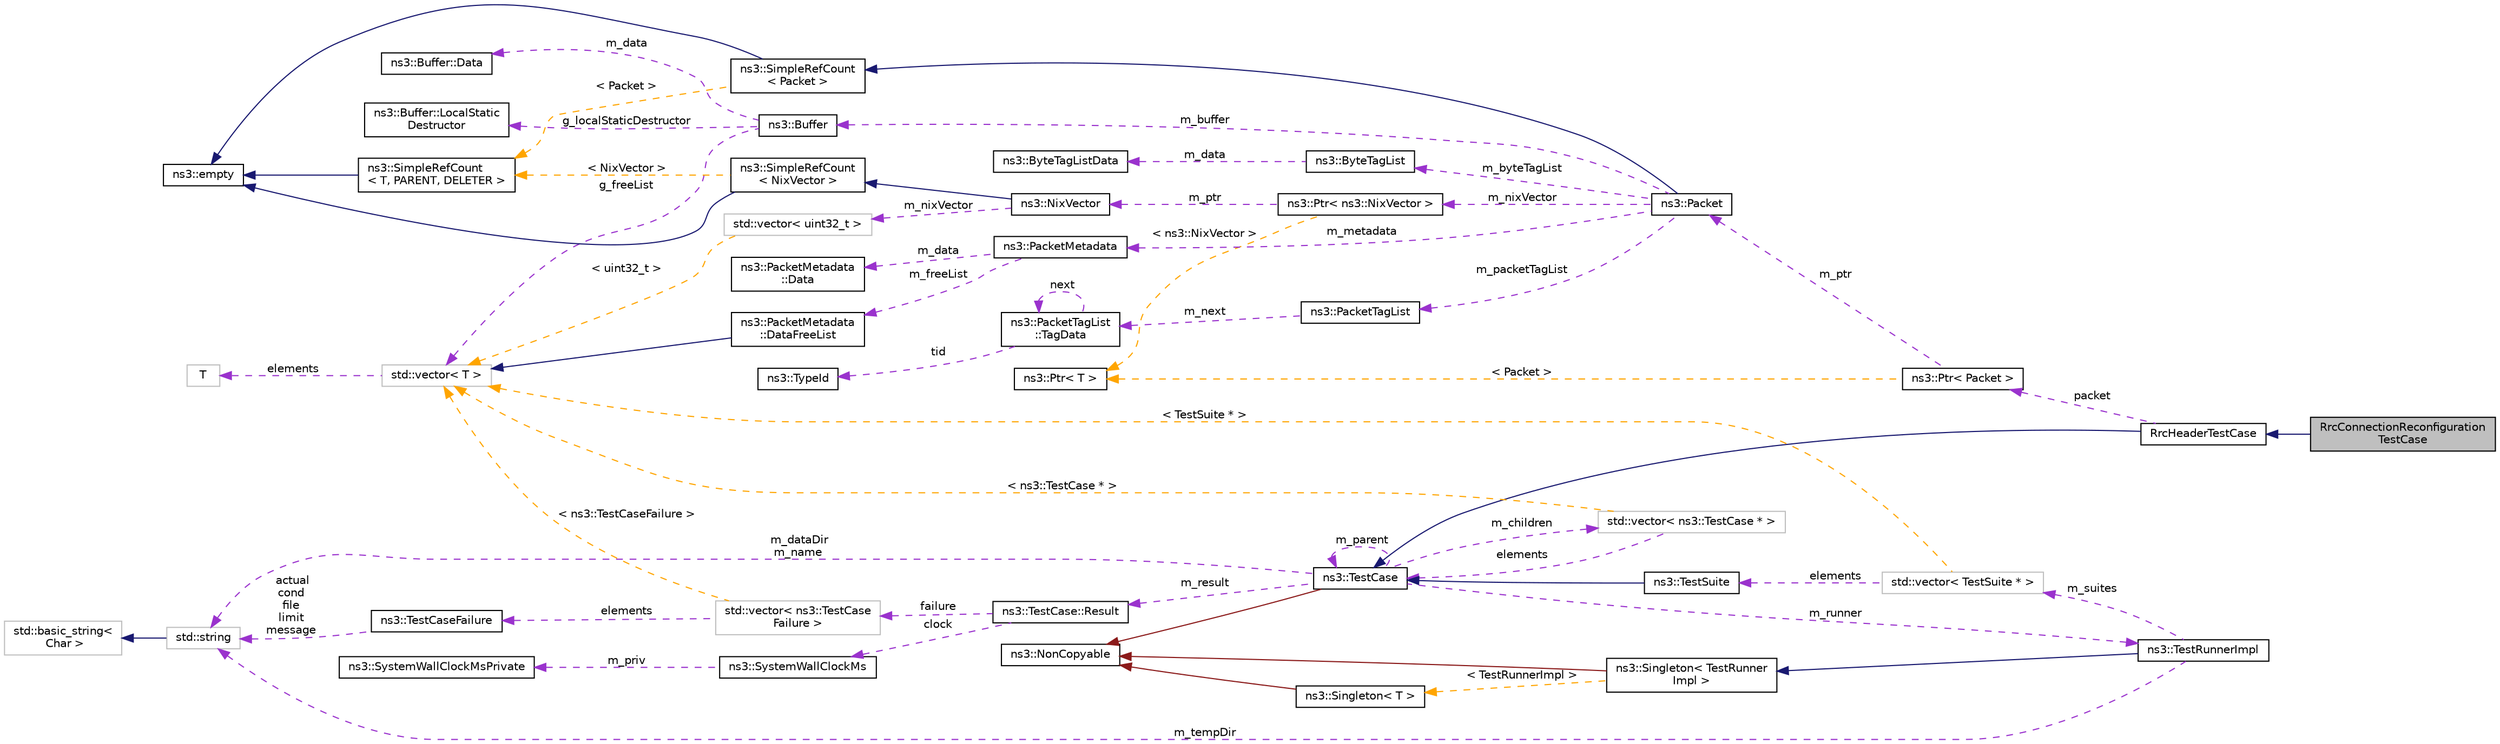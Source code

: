digraph "RrcConnectionReconfigurationTestCase"
{
 // LATEX_PDF_SIZE
  edge [fontname="Helvetica",fontsize="10",labelfontname="Helvetica",labelfontsize="10"];
  node [fontname="Helvetica",fontsize="10",shape=record];
  rankdir="LR";
  Node1 [label="RrcConnectionReconfiguration\lTestCase",height=0.2,width=0.4,color="black", fillcolor="grey75", style="filled", fontcolor="black",tooltip="Rrc Connection Reconfiguration Test Case."];
  Node2 -> Node1 [dir="back",color="midnightblue",fontsize="10",style="solid",fontname="Helvetica"];
  Node2 [label="RrcHeaderTestCase",height=0.2,width=0.4,color="black", fillcolor="white", style="filled",URL="$class_rrc_header_test_case.html",tooltip="This class provides common functions to be inherited by the children TestCases."];
  Node3 -> Node2 [dir="back",color="midnightblue",fontsize="10",style="solid",fontname="Helvetica"];
  Node3 [label="ns3::TestCase",height=0.2,width=0.4,color="black", fillcolor="white", style="filled",URL="$classns3_1_1_test_case.html",tooltip="encapsulates test code"];
  Node4 -> Node3 [dir="back",color="firebrick4",fontsize="10",style="solid",fontname="Helvetica"];
  Node4 [label="ns3::NonCopyable",height=0.2,width=0.4,color="black", fillcolor="white", style="filled",URL="$classns3_1_1_non_copyable.html",tooltip="A base class for (non-Singleton) objects which shouldn't be copied."];
  Node5 -> Node3 [dir="back",color="darkorchid3",fontsize="10",style="dashed",label=" m_children" ,fontname="Helvetica"];
  Node5 [label="std::vector\< ns3::TestCase * \>",height=0.2,width=0.4,color="grey75", fillcolor="white", style="filled",tooltip=" "];
  Node3 -> Node5 [dir="back",color="darkorchid3",fontsize="10",style="dashed",label=" elements" ,fontname="Helvetica"];
  Node6 -> Node5 [dir="back",color="orange",fontsize="10",style="dashed",label=" \< ns3::TestCase * \>" ,fontname="Helvetica"];
  Node6 [label="std::vector\< T \>",height=0.2,width=0.4,color="grey75", fillcolor="white", style="filled",tooltip=" "];
  Node7 -> Node6 [dir="back",color="darkorchid3",fontsize="10",style="dashed",label=" elements" ,fontname="Helvetica"];
  Node7 [label="T",height=0.2,width=0.4,color="grey75", fillcolor="white", style="filled",tooltip=" "];
  Node8 -> Node3 [dir="back",color="darkorchid3",fontsize="10",style="dashed",label=" m_dataDir\nm_name" ,fontname="Helvetica"];
  Node8 [label="std::string",height=0.2,width=0.4,color="grey75", fillcolor="white", style="filled",tooltip=" "];
  Node9 -> Node8 [dir="back",color="midnightblue",fontsize="10",style="solid",fontname="Helvetica"];
  Node9 [label="std::basic_string\<\l Char \>",height=0.2,width=0.4,color="grey75", fillcolor="white", style="filled",tooltip=" "];
  Node10 -> Node3 [dir="back",color="darkorchid3",fontsize="10",style="dashed",label=" m_runner" ,fontname="Helvetica"];
  Node10 [label="ns3::TestRunnerImpl",height=0.2,width=0.4,color="black", fillcolor="white", style="filled",URL="$classns3_1_1_test_runner_impl.html",tooltip="Container for all tests."];
  Node11 -> Node10 [dir="back",color="midnightblue",fontsize="10",style="solid",fontname="Helvetica"];
  Node11 [label="ns3::Singleton\< TestRunner\lImpl \>",height=0.2,width=0.4,color="black", fillcolor="white", style="filled",URL="$classns3_1_1_singleton.html",tooltip=" "];
  Node4 -> Node11 [dir="back",color="firebrick4",fontsize="10",style="solid",fontname="Helvetica"];
  Node12 -> Node11 [dir="back",color="orange",fontsize="10",style="dashed",label=" \< TestRunnerImpl \>" ,fontname="Helvetica"];
  Node12 [label="ns3::Singleton\< T \>",height=0.2,width=0.4,color="black", fillcolor="white", style="filled",URL="$classns3_1_1_singleton.html",tooltip="A template singleton."];
  Node4 -> Node12 [dir="back",color="firebrick4",fontsize="10",style="solid",fontname="Helvetica"];
  Node13 -> Node10 [dir="back",color="darkorchid3",fontsize="10",style="dashed",label=" m_suites" ,fontname="Helvetica"];
  Node13 [label="std::vector\< TestSuite * \>",height=0.2,width=0.4,color="grey75", fillcolor="white", style="filled",tooltip=" "];
  Node14 -> Node13 [dir="back",color="darkorchid3",fontsize="10",style="dashed",label=" elements" ,fontname="Helvetica"];
  Node14 [label="ns3::TestSuite",height=0.2,width=0.4,color="black", fillcolor="white", style="filled",URL="$classns3_1_1_test_suite.html",tooltip="A suite of tests to run."];
  Node3 -> Node14 [dir="back",color="midnightblue",fontsize="10",style="solid",fontname="Helvetica"];
  Node6 -> Node13 [dir="back",color="orange",fontsize="10",style="dashed",label=" \< TestSuite * \>" ,fontname="Helvetica"];
  Node8 -> Node10 [dir="back",color="darkorchid3",fontsize="10",style="dashed",label=" m_tempDir" ,fontname="Helvetica"];
  Node3 -> Node3 [dir="back",color="darkorchid3",fontsize="10",style="dashed",label=" m_parent" ,fontname="Helvetica"];
  Node15 -> Node3 [dir="back",color="darkorchid3",fontsize="10",style="dashed",label=" m_result" ,fontname="Helvetica"];
  Node15 [label="ns3::TestCase::Result",height=0.2,width=0.4,color="black", fillcolor="white", style="filled",URL="$structns3_1_1_test_case_1_1_result.html",tooltip="Container for results from a TestCase."];
  Node16 -> Node15 [dir="back",color="darkorchid3",fontsize="10",style="dashed",label=" failure" ,fontname="Helvetica"];
  Node16 [label="std::vector\< ns3::TestCase\lFailure \>",height=0.2,width=0.4,color="grey75", fillcolor="white", style="filled",tooltip=" "];
  Node17 -> Node16 [dir="back",color="darkorchid3",fontsize="10",style="dashed",label=" elements" ,fontname="Helvetica"];
  Node17 [label="ns3::TestCaseFailure",height=0.2,width=0.4,color="black", fillcolor="white", style="filled",URL="$structns3_1_1_test_case_failure.html",tooltip="Container for details of a test failure."];
  Node8 -> Node17 [dir="back",color="darkorchid3",fontsize="10",style="dashed",label=" actual\ncond\nfile\nlimit\nmessage" ,fontname="Helvetica"];
  Node6 -> Node16 [dir="back",color="orange",fontsize="10",style="dashed",label=" \< ns3::TestCaseFailure \>" ,fontname="Helvetica"];
  Node18 -> Node15 [dir="back",color="darkorchid3",fontsize="10",style="dashed",label=" clock" ,fontname="Helvetica"];
  Node18 [label="ns3::SystemWallClockMs",height=0.2,width=0.4,color="black", fillcolor="white", style="filled",URL="$classns3_1_1_system_wall_clock_ms.html",tooltip="Measure elapsed wall clock time in milliseconds."];
  Node19 -> Node18 [dir="back",color="darkorchid3",fontsize="10",style="dashed",label=" m_priv" ,fontname="Helvetica"];
  Node19 [label="ns3::SystemWallClockMsPrivate",height=0.2,width=0.4,color="black", fillcolor="white", style="filled",URL="$classns3_1_1_system_wall_clock_ms_private.html",tooltip="System-dependent implementation for SystemWallClockMs."];
  Node20 -> Node2 [dir="back",color="darkorchid3",fontsize="10",style="dashed",label=" packet" ,fontname="Helvetica"];
  Node20 [label="ns3::Ptr\< Packet \>",height=0.2,width=0.4,color="black", fillcolor="white", style="filled",URL="$classns3_1_1_ptr.html",tooltip=" "];
  Node21 -> Node20 [dir="back",color="darkorchid3",fontsize="10",style="dashed",label=" m_ptr" ,fontname="Helvetica"];
  Node21 [label="ns3::Packet",height=0.2,width=0.4,color="black", fillcolor="white", style="filled",URL="$classns3_1_1_packet.html",tooltip="network packets"];
  Node22 -> Node21 [dir="back",color="midnightblue",fontsize="10",style="solid",fontname="Helvetica"];
  Node22 [label="ns3::SimpleRefCount\l\< Packet \>",height=0.2,width=0.4,color="black", fillcolor="white", style="filled",URL="$classns3_1_1_simple_ref_count.html",tooltip=" "];
  Node23 -> Node22 [dir="back",color="midnightblue",fontsize="10",style="solid",fontname="Helvetica"];
  Node23 [label="ns3::empty",height=0.2,width=0.4,color="black", fillcolor="white", style="filled",URL="$classns3_1_1empty.html",tooltip="make Callback use a separate empty type"];
  Node24 -> Node22 [dir="back",color="orange",fontsize="10",style="dashed",label=" \< Packet \>" ,fontname="Helvetica"];
  Node24 [label="ns3::SimpleRefCount\l\< T, PARENT, DELETER \>",height=0.2,width=0.4,color="black", fillcolor="white", style="filled",URL="$classns3_1_1_simple_ref_count.html",tooltip="A template-based reference counting class."];
  Node23 -> Node24 [dir="back",color="midnightblue",fontsize="10",style="solid",fontname="Helvetica"];
  Node25 -> Node21 [dir="back",color="darkorchid3",fontsize="10",style="dashed",label=" m_nixVector" ,fontname="Helvetica"];
  Node25 [label="ns3::Ptr\< ns3::NixVector \>",height=0.2,width=0.4,color="black", fillcolor="white", style="filled",URL="$classns3_1_1_ptr.html",tooltip=" "];
  Node26 -> Node25 [dir="back",color="darkorchid3",fontsize="10",style="dashed",label=" m_ptr" ,fontname="Helvetica"];
  Node26 [label="ns3::NixVector",height=0.2,width=0.4,color="black", fillcolor="white", style="filled",URL="$classns3_1_1_nix_vector.html",tooltip="Neighbor-index data structure for nix-vector routing."];
  Node27 -> Node26 [dir="back",color="midnightblue",fontsize="10",style="solid",fontname="Helvetica"];
  Node27 [label="ns3::SimpleRefCount\l\< NixVector \>",height=0.2,width=0.4,color="black", fillcolor="white", style="filled",URL="$classns3_1_1_simple_ref_count.html",tooltip=" "];
  Node23 -> Node27 [dir="back",color="midnightblue",fontsize="10",style="solid",fontname="Helvetica"];
  Node24 -> Node27 [dir="back",color="orange",fontsize="10",style="dashed",label=" \< NixVector \>" ,fontname="Helvetica"];
  Node28 -> Node26 [dir="back",color="darkorchid3",fontsize="10",style="dashed",label=" m_nixVector" ,fontname="Helvetica"];
  Node28 [label="std::vector\< uint32_t \>",height=0.2,width=0.4,color="grey75", fillcolor="white", style="filled",tooltip=" "];
  Node6 -> Node28 [dir="back",color="orange",fontsize="10",style="dashed",label=" \< uint32_t \>" ,fontname="Helvetica"];
  Node29 -> Node25 [dir="back",color="orange",fontsize="10",style="dashed",label=" \< ns3::NixVector \>" ,fontname="Helvetica"];
  Node29 [label="ns3::Ptr\< T \>",height=0.2,width=0.4,color="black", fillcolor="white", style="filled",URL="$classns3_1_1_ptr.html",tooltip="Smart pointer class similar to boost::intrusive_ptr."];
  Node30 -> Node21 [dir="back",color="darkorchid3",fontsize="10",style="dashed",label=" m_metadata" ,fontname="Helvetica"];
  Node30 [label="ns3::PacketMetadata",height=0.2,width=0.4,color="black", fillcolor="white", style="filled",URL="$classns3_1_1_packet_metadata.html",tooltip="Handle packet metadata about packet headers and trailers."];
  Node31 -> Node30 [dir="back",color="darkorchid3",fontsize="10",style="dashed",label=" m_data" ,fontname="Helvetica"];
  Node31 [label="ns3::PacketMetadata\l::Data",height=0.2,width=0.4,color="black", fillcolor="white", style="filled",URL="$structns3_1_1_packet_metadata_1_1_data.html",tooltip="Data structure."];
  Node32 -> Node30 [dir="back",color="darkorchid3",fontsize="10",style="dashed",label=" m_freeList" ,fontname="Helvetica"];
  Node32 [label="ns3::PacketMetadata\l::DataFreeList",height=0.2,width=0.4,color="black", fillcolor="white", style="filled",URL="$classns3_1_1_packet_metadata_1_1_data_free_list.html",tooltip="Class to hold all the metadata."];
  Node6 -> Node32 [dir="back",color="midnightblue",fontsize="10",style="solid",fontname="Helvetica"];
  Node33 -> Node21 [dir="back",color="darkorchid3",fontsize="10",style="dashed",label=" m_byteTagList" ,fontname="Helvetica"];
  Node33 [label="ns3::ByteTagList",height=0.2,width=0.4,color="black", fillcolor="white", style="filled",URL="$classns3_1_1_byte_tag_list.html",tooltip="keep track of the byte tags stored in a packet."];
  Node34 -> Node33 [dir="back",color="darkorchid3",fontsize="10",style="dashed",label=" m_data" ,fontname="Helvetica"];
  Node34 [label="ns3::ByteTagListData",height=0.2,width=0.4,color="black", fillcolor="white", style="filled",URL="$structns3_1_1_byte_tag_list_data.html",tooltip="Internal representation of the byte tags stored in a packet."];
  Node35 -> Node21 [dir="back",color="darkorchid3",fontsize="10",style="dashed",label=" m_packetTagList" ,fontname="Helvetica"];
  Node35 [label="ns3::PacketTagList",height=0.2,width=0.4,color="black", fillcolor="white", style="filled",URL="$classns3_1_1_packet_tag_list.html",tooltip="List of the packet tags stored in a packet."];
  Node36 -> Node35 [dir="back",color="darkorchid3",fontsize="10",style="dashed",label=" m_next" ,fontname="Helvetica"];
  Node36 [label="ns3::PacketTagList\l::TagData",height=0.2,width=0.4,color="black", fillcolor="white", style="filled",URL="$structns3_1_1_packet_tag_list_1_1_tag_data.html",tooltip="Tree node for sharing serialized tags."];
  Node36 -> Node36 [dir="back",color="darkorchid3",fontsize="10",style="dashed",label=" next" ,fontname="Helvetica"];
  Node37 -> Node36 [dir="back",color="darkorchid3",fontsize="10",style="dashed",label=" tid" ,fontname="Helvetica"];
  Node37 [label="ns3::TypeId",height=0.2,width=0.4,color="black", fillcolor="white", style="filled",URL="$classns3_1_1_type_id.html",tooltip="a unique identifier for an interface."];
  Node38 -> Node21 [dir="back",color="darkorchid3",fontsize="10",style="dashed",label=" m_buffer" ,fontname="Helvetica"];
  Node38 [label="ns3::Buffer",height=0.2,width=0.4,color="black", fillcolor="white", style="filled",URL="$classns3_1_1_buffer.html",tooltip="automatically resized byte buffer"];
  Node39 -> Node38 [dir="back",color="darkorchid3",fontsize="10",style="dashed",label=" m_data" ,fontname="Helvetica"];
  Node39 [label="ns3::Buffer::Data",height=0.2,width=0.4,color="black", fillcolor="white", style="filled",URL="$structns3_1_1_buffer_1_1_data.html",tooltip="This data structure is variable-sized through its last member whose size is determined at allocation ..."];
  Node40 -> Node38 [dir="back",color="darkorchid3",fontsize="10",style="dashed",label=" g_localStaticDestructor" ,fontname="Helvetica"];
  Node40 [label="ns3::Buffer::LocalStatic\lDestructor",height=0.2,width=0.4,color="black", fillcolor="white", style="filled",URL="$structns3_1_1_buffer_1_1_local_static_destructor.html",tooltip="Local static destructor structure."];
  Node6 -> Node38 [dir="back",color="darkorchid3",fontsize="10",style="dashed",label=" g_freeList" ,fontname="Helvetica"];
  Node29 -> Node20 [dir="back",color="orange",fontsize="10",style="dashed",label=" \< Packet \>" ,fontname="Helvetica"];
}
